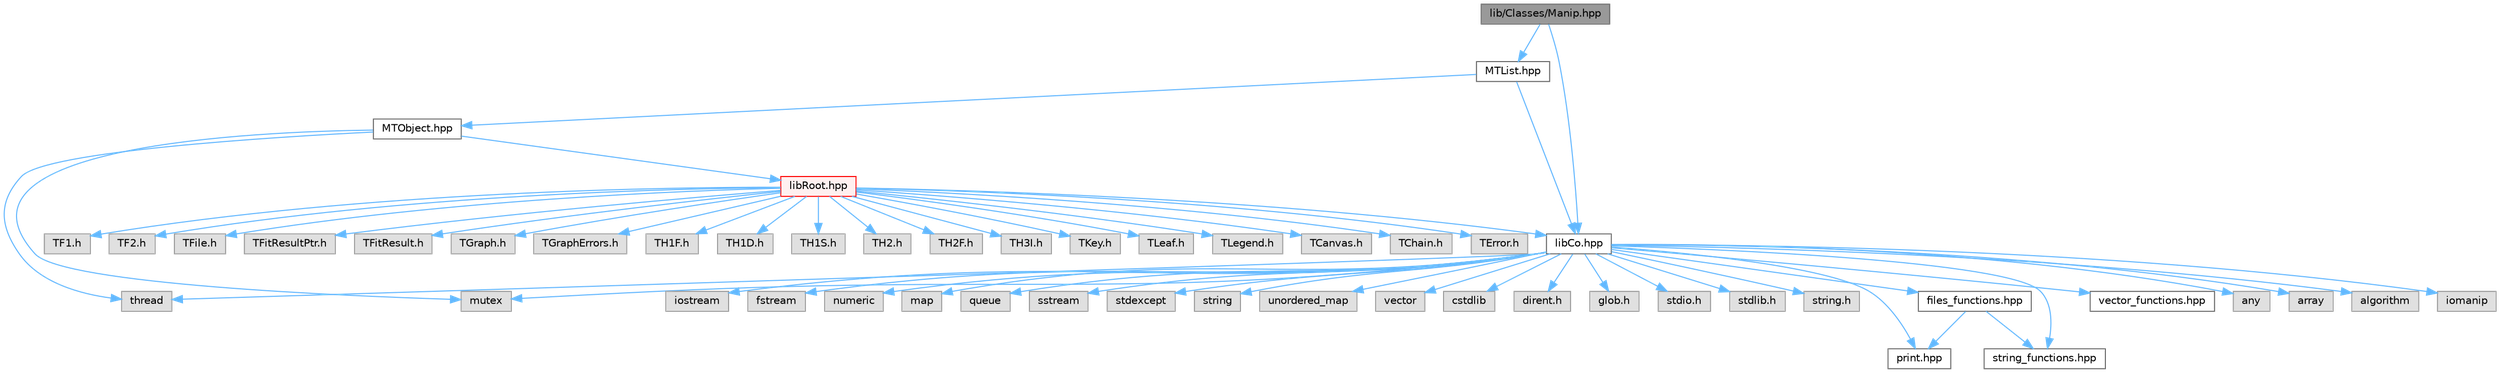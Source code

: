 digraph "lib/Classes/Manip.hpp"
{
 // LATEX_PDF_SIZE
  bgcolor="transparent";
  edge [fontname=Helvetica,fontsize=10,labelfontname=Helvetica,labelfontsize=10];
  node [fontname=Helvetica,fontsize=10,shape=box,height=0.2,width=0.4];
  Node1 [id="Node000001",label="lib/Classes/Manip.hpp",height=0.2,width=0.4,color="gray40", fillcolor="grey60", style="filled", fontcolor="black",tooltip=" "];
  Node1 -> Node2 [id="edge1_Node000001_Node000002",color="steelblue1",style="solid",tooltip=" "];
  Node2 [id="Node000002",label="MTList.hpp",height=0.2,width=0.4,color="grey40", fillcolor="white", style="filled",URL="$_m_t_list_8hpp.html",tooltip=" "];
  Node2 -> Node3 [id="edge2_Node000002_Node000003",color="steelblue1",style="solid",tooltip=" "];
  Node3 [id="Node000003",label="MTObject.hpp",height=0.2,width=0.4,color="grey40", fillcolor="white", style="filled",URL="$_m_t_object_8hpp.html",tooltip=" "];
  Node3 -> Node4 [id="edge3_Node000003_Node000004",color="steelblue1",style="solid",tooltip=" "];
  Node4 [id="Node000004",label="thread",height=0.2,width=0.4,color="grey60", fillcolor="#E0E0E0", style="filled",tooltip=" "];
  Node3 -> Node5 [id="edge4_Node000003_Node000005",color="steelblue1",style="solid",tooltip=" "];
  Node5 [id="Node000005",label="mutex",height=0.2,width=0.4,color="grey60", fillcolor="#E0E0E0", style="filled",tooltip=" "];
  Node3 -> Node6 [id="edge5_Node000003_Node000006",color="steelblue1",style="solid",tooltip=" "];
  Node6 [id="Node000006",label="libRoot.hpp",height=0.2,width=0.4,color="red", fillcolor="#FFF0F0", style="filled",URL="$lib_root_8hpp.html",tooltip=" "];
  Node6 -> Node7 [id="edge6_Node000006_Node000007",color="steelblue1",style="solid",tooltip=" "];
  Node7 [id="Node000007",label="libCo.hpp",height=0.2,width=0.4,color="grey40", fillcolor="white", style="filled",URL="$lib_co_8hpp.html",tooltip=" "];
  Node7 -> Node8 [id="edge7_Node000007_Node000008",color="steelblue1",style="solid",tooltip=" "];
  Node8 [id="Node000008",label="any",height=0.2,width=0.4,color="grey60", fillcolor="#E0E0E0", style="filled",tooltip=" "];
  Node7 -> Node9 [id="edge8_Node000007_Node000009",color="steelblue1",style="solid",tooltip=" "];
  Node9 [id="Node000009",label="array",height=0.2,width=0.4,color="grey60", fillcolor="#E0E0E0", style="filled",tooltip=" "];
  Node7 -> Node10 [id="edge9_Node000007_Node000010",color="steelblue1",style="solid",tooltip=" "];
  Node10 [id="Node000010",label="algorithm",height=0.2,width=0.4,color="grey60", fillcolor="#E0E0E0", style="filled",tooltip=" "];
  Node7 -> Node11 [id="edge10_Node000007_Node000011",color="steelblue1",style="solid",tooltip=" "];
  Node11 [id="Node000011",label="iomanip",height=0.2,width=0.4,color="grey60", fillcolor="#E0E0E0", style="filled",tooltip=" "];
  Node7 -> Node12 [id="edge11_Node000007_Node000012",color="steelblue1",style="solid",tooltip=" "];
  Node12 [id="Node000012",label="iostream",height=0.2,width=0.4,color="grey60", fillcolor="#E0E0E0", style="filled",tooltip=" "];
  Node7 -> Node13 [id="edge12_Node000007_Node000013",color="steelblue1",style="solid",tooltip=" "];
  Node13 [id="Node000013",label="fstream",height=0.2,width=0.4,color="grey60", fillcolor="#E0E0E0", style="filled",tooltip=" "];
  Node7 -> Node14 [id="edge13_Node000007_Node000014",color="steelblue1",style="solid",tooltip=" "];
  Node14 [id="Node000014",label="numeric",height=0.2,width=0.4,color="grey60", fillcolor="#E0E0E0", style="filled",tooltip=" "];
  Node7 -> Node15 [id="edge14_Node000007_Node000015",color="steelblue1",style="solid",tooltip=" "];
  Node15 [id="Node000015",label="map",height=0.2,width=0.4,color="grey60", fillcolor="#E0E0E0", style="filled",tooltip=" "];
  Node7 -> Node5 [id="edge15_Node000007_Node000005",color="steelblue1",style="solid",tooltip=" "];
  Node7 -> Node16 [id="edge16_Node000007_Node000016",color="steelblue1",style="solid",tooltip=" "];
  Node16 [id="Node000016",label="queue",height=0.2,width=0.4,color="grey60", fillcolor="#E0E0E0", style="filled",tooltip=" "];
  Node7 -> Node17 [id="edge17_Node000007_Node000017",color="steelblue1",style="solid",tooltip=" "];
  Node17 [id="Node000017",label="sstream",height=0.2,width=0.4,color="grey60", fillcolor="#E0E0E0", style="filled",tooltip=" "];
  Node7 -> Node18 [id="edge18_Node000007_Node000018",color="steelblue1",style="solid",tooltip=" "];
  Node18 [id="Node000018",label="stdexcept",height=0.2,width=0.4,color="grey60", fillcolor="#E0E0E0", style="filled",tooltip=" "];
  Node7 -> Node19 [id="edge19_Node000007_Node000019",color="steelblue1",style="solid",tooltip=" "];
  Node19 [id="Node000019",label="string",height=0.2,width=0.4,color="grey60", fillcolor="#E0E0E0", style="filled",tooltip=" "];
  Node7 -> Node4 [id="edge20_Node000007_Node000004",color="steelblue1",style="solid",tooltip=" "];
  Node7 -> Node20 [id="edge21_Node000007_Node000020",color="steelblue1",style="solid",tooltip=" "];
  Node20 [id="Node000020",label="unordered_map",height=0.2,width=0.4,color="grey60", fillcolor="#E0E0E0", style="filled",tooltip=" "];
  Node7 -> Node21 [id="edge22_Node000007_Node000021",color="steelblue1",style="solid",tooltip=" "];
  Node21 [id="Node000021",label="vector",height=0.2,width=0.4,color="grey60", fillcolor="#E0E0E0", style="filled",tooltip=" "];
  Node7 -> Node22 [id="edge23_Node000007_Node000022",color="steelblue1",style="solid",tooltip=" "];
  Node22 [id="Node000022",label="cstdlib",height=0.2,width=0.4,color="grey60", fillcolor="#E0E0E0", style="filled",tooltip=" "];
  Node7 -> Node23 [id="edge24_Node000007_Node000023",color="steelblue1",style="solid",tooltip=" "];
  Node23 [id="Node000023",label="dirent.h",height=0.2,width=0.4,color="grey60", fillcolor="#E0E0E0", style="filled",tooltip=" "];
  Node7 -> Node24 [id="edge25_Node000007_Node000024",color="steelblue1",style="solid",tooltip=" "];
  Node24 [id="Node000024",label="glob.h",height=0.2,width=0.4,color="grey60", fillcolor="#E0E0E0", style="filled",tooltip=" "];
  Node7 -> Node25 [id="edge26_Node000007_Node000025",color="steelblue1",style="solid",tooltip=" "];
  Node25 [id="Node000025",label="stdio.h",height=0.2,width=0.4,color="grey60", fillcolor="#E0E0E0", style="filled",tooltip=" "];
  Node7 -> Node26 [id="edge27_Node000007_Node000026",color="steelblue1",style="solid",tooltip=" "];
  Node26 [id="Node000026",label="stdlib.h",height=0.2,width=0.4,color="grey60", fillcolor="#E0E0E0", style="filled",tooltip=" "];
  Node7 -> Node27 [id="edge28_Node000007_Node000027",color="steelblue1",style="solid",tooltip=" "];
  Node27 [id="Node000027",label="string.h",height=0.2,width=0.4,color="grey60", fillcolor="#E0E0E0", style="filled",tooltip=" "];
  Node7 -> Node28 [id="edge29_Node000007_Node000028",color="steelblue1",style="solid",tooltip=" "];
  Node28 [id="Node000028",label="print.hpp",height=0.2,width=0.4,color="grey40", fillcolor="white", style="filled",URL="$print_8hpp.html",tooltip=" "];
  Node7 -> Node29 [id="edge30_Node000007_Node000029",color="steelblue1",style="solid",tooltip=" "];
  Node29 [id="Node000029",label="string_functions.hpp",height=0.2,width=0.4,color="grey40", fillcolor="white", style="filled",URL="$string__functions_8hpp.html",tooltip=" "];
  Node7 -> Node30 [id="edge31_Node000007_Node000030",color="steelblue1",style="solid",tooltip=" "];
  Node30 [id="Node000030",label="files_functions.hpp",height=0.2,width=0.4,color="grey40", fillcolor="white", style="filled",URL="$files__functions_8hpp.html",tooltip=" "];
  Node30 -> Node28 [id="edge32_Node000030_Node000028",color="steelblue1",style="solid",tooltip=" "];
  Node30 -> Node29 [id="edge33_Node000030_Node000029",color="steelblue1",style="solid",tooltip=" "];
  Node7 -> Node31 [id="edge34_Node000007_Node000031",color="steelblue1",style="solid",tooltip=" "];
  Node31 [id="Node000031",label="vector_functions.hpp",height=0.2,width=0.4,color="grey40", fillcolor="white", style="filled",URL="$vector__functions_8hpp.html",tooltip=" "];
  Node6 -> Node32 [id="edge35_Node000006_Node000032",color="steelblue1",style="solid",tooltip=" "];
  Node32 [id="Node000032",label="TCanvas.h",height=0.2,width=0.4,color="grey60", fillcolor="#E0E0E0", style="filled",tooltip=" "];
  Node6 -> Node33 [id="edge36_Node000006_Node000033",color="steelblue1",style="solid",tooltip=" "];
  Node33 [id="Node000033",label="TChain.h",height=0.2,width=0.4,color="grey60", fillcolor="#E0E0E0", style="filled",tooltip=" "];
  Node6 -> Node34 [id="edge37_Node000006_Node000034",color="steelblue1",style="solid",tooltip=" "];
  Node34 [id="Node000034",label="TError.h",height=0.2,width=0.4,color="grey60", fillcolor="#E0E0E0", style="filled",tooltip=" "];
  Node6 -> Node35 [id="edge38_Node000006_Node000035",color="steelblue1",style="solid",tooltip=" "];
  Node35 [id="Node000035",label="TF1.h",height=0.2,width=0.4,color="grey60", fillcolor="#E0E0E0", style="filled",tooltip=" "];
  Node6 -> Node36 [id="edge39_Node000006_Node000036",color="steelblue1",style="solid",tooltip=" "];
  Node36 [id="Node000036",label="TF2.h",height=0.2,width=0.4,color="grey60", fillcolor="#E0E0E0", style="filled",tooltip=" "];
  Node6 -> Node37 [id="edge40_Node000006_Node000037",color="steelblue1",style="solid",tooltip=" "];
  Node37 [id="Node000037",label="TFile.h",height=0.2,width=0.4,color="grey60", fillcolor="#E0E0E0", style="filled",tooltip=" "];
  Node6 -> Node38 [id="edge41_Node000006_Node000038",color="steelblue1",style="solid",tooltip=" "];
  Node38 [id="Node000038",label="TFitResultPtr.h",height=0.2,width=0.4,color="grey60", fillcolor="#E0E0E0", style="filled",tooltip=" "];
  Node6 -> Node39 [id="edge42_Node000006_Node000039",color="steelblue1",style="solid",tooltip=" "];
  Node39 [id="Node000039",label="TFitResult.h",height=0.2,width=0.4,color="grey60", fillcolor="#E0E0E0", style="filled",tooltip=" "];
  Node6 -> Node40 [id="edge43_Node000006_Node000040",color="steelblue1",style="solid",tooltip=" "];
  Node40 [id="Node000040",label="TGraph.h",height=0.2,width=0.4,color="grey60", fillcolor="#E0E0E0", style="filled",tooltip=" "];
  Node6 -> Node41 [id="edge44_Node000006_Node000041",color="steelblue1",style="solid",tooltip=" "];
  Node41 [id="Node000041",label="TGraphErrors.h",height=0.2,width=0.4,color="grey60", fillcolor="#E0E0E0", style="filled",tooltip=" "];
  Node6 -> Node42 [id="edge45_Node000006_Node000042",color="steelblue1",style="solid",tooltip=" "];
  Node42 [id="Node000042",label="TH1F.h",height=0.2,width=0.4,color="grey60", fillcolor="#E0E0E0", style="filled",tooltip=" "];
  Node6 -> Node43 [id="edge46_Node000006_Node000043",color="steelblue1",style="solid",tooltip=" "];
  Node43 [id="Node000043",label="TH1D.h",height=0.2,width=0.4,color="grey60", fillcolor="#E0E0E0", style="filled",tooltip=" "];
  Node6 -> Node44 [id="edge47_Node000006_Node000044",color="steelblue1",style="solid",tooltip=" "];
  Node44 [id="Node000044",label="TH1S.h",height=0.2,width=0.4,color="grey60", fillcolor="#E0E0E0", style="filled",tooltip=" "];
  Node6 -> Node45 [id="edge48_Node000006_Node000045",color="steelblue1",style="solid",tooltip=" "];
  Node45 [id="Node000045",label="TH2.h",height=0.2,width=0.4,color="grey60", fillcolor="#E0E0E0", style="filled",tooltip=" "];
  Node6 -> Node46 [id="edge49_Node000006_Node000046",color="steelblue1",style="solid",tooltip=" "];
  Node46 [id="Node000046",label="TH2F.h",height=0.2,width=0.4,color="grey60", fillcolor="#E0E0E0", style="filled",tooltip=" "];
  Node6 -> Node47 [id="edge50_Node000006_Node000047",color="steelblue1",style="solid",tooltip=" "];
  Node47 [id="Node000047",label="TH3I.h",height=0.2,width=0.4,color="grey60", fillcolor="#E0E0E0", style="filled",tooltip=" "];
  Node6 -> Node48 [id="edge51_Node000006_Node000048",color="steelblue1",style="solid",tooltip=" "];
  Node48 [id="Node000048",label="TKey.h",height=0.2,width=0.4,color="grey60", fillcolor="#E0E0E0", style="filled",tooltip=" "];
  Node6 -> Node49 [id="edge52_Node000006_Node000049",color="steelblue1",style="solid",tooltip=" "];
  Node49 [id="Node000049",label="TLeaf.h",height=0.2,width=0.4,color="grey60", fillcolor="#E0E0E0", style="filled",tooltip=" "];
  Node6 -> Node50 [id="edge53_Node000006_Node000050",color="steelblue1",style="solid",tooltip=" "];
  Node50 [id="Node000050",label="TLegend.h",height=0.2,width=0.4,color="grey60", fillcolor="#E0E0E0", style="filled",tooltip=" "];
  Node2 -> Node7 [id="edge54_Node000002_Node000007",color="steelblue1",style="solid",tooltip=" "];
  Node1 -> Node7 [id="edge55_Node000001_Node000007",color="steelblue1",style="solid",tooltip=" "];
}
